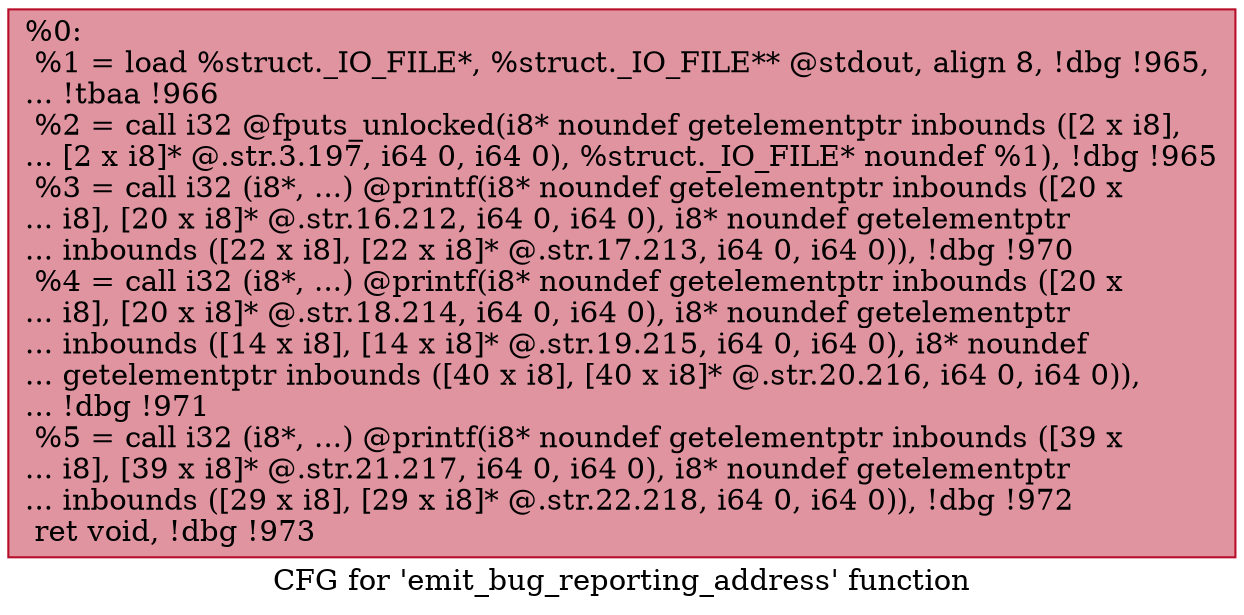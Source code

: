 digraph "CFG for 'emit_bug_reporting_address' function" {
	label="CFG for 'emit_bug_reporting_address' function";

	Node0x23bf0c0 [shape=record,color="#b70d28ff", style=filled, fillcolor="#b70d2870",label="{%0:\l  %1 = load %struct._IO_FILE*, %struct._IO_FILE** @stdout, align 8, !dbg !965,\l... !tbaa !966\l  %2 = call i32 @fputs_unlocked(i8* noundef getelementptr inbounds ([2 x i8],\l... [2 x i8]* @.str.3.197, i64 0, i64 0), %struct._IO_FILE* noundef %1), !dbg !965\l  %3 = call i32 (i8*, ...) @printf(i8* noundef getelementptr inbounds ([20 x\l... i8], [20 x i8]* @.str.16.212, i64 0, i64 0), i8* noundef getelementptr\l... inbounds ([22 x i8], [22 x i8]* @.str.17.213, i64 0, i64 0)), !dbg !970\l  %4 = call i32 (i8*, ...) @printf(i8* noundef getelementptr inbounds ([20 x\l... i8], [20 x i8]* @.str.18.214, i64 0, i64 0), i8* noundef getelementptr\l... inbounds ([14 x i8], [14 x i8]* @.str.19.215, i64 0, i64 0), i8* noundef\l... getelementptr inbounds ([40 x i8], [40 x i8]* @.str.20.216, i64 0, i64 0)),\l... !dbg !971\l  %5 = call i32 (i8*, ...) @printf(i8* noundef getelementptr inbounds ([39 x\l... i8], [39 x i8]* @.str.21.217, i64 0, i64 0), i8* noundef getelementptr\l... inbounds ([29 x i8], [29 x i8]* @.str.22.218, i64 0, i64 0)), !dbg !972\l  ret void, !dbg !973\l}"];
}
